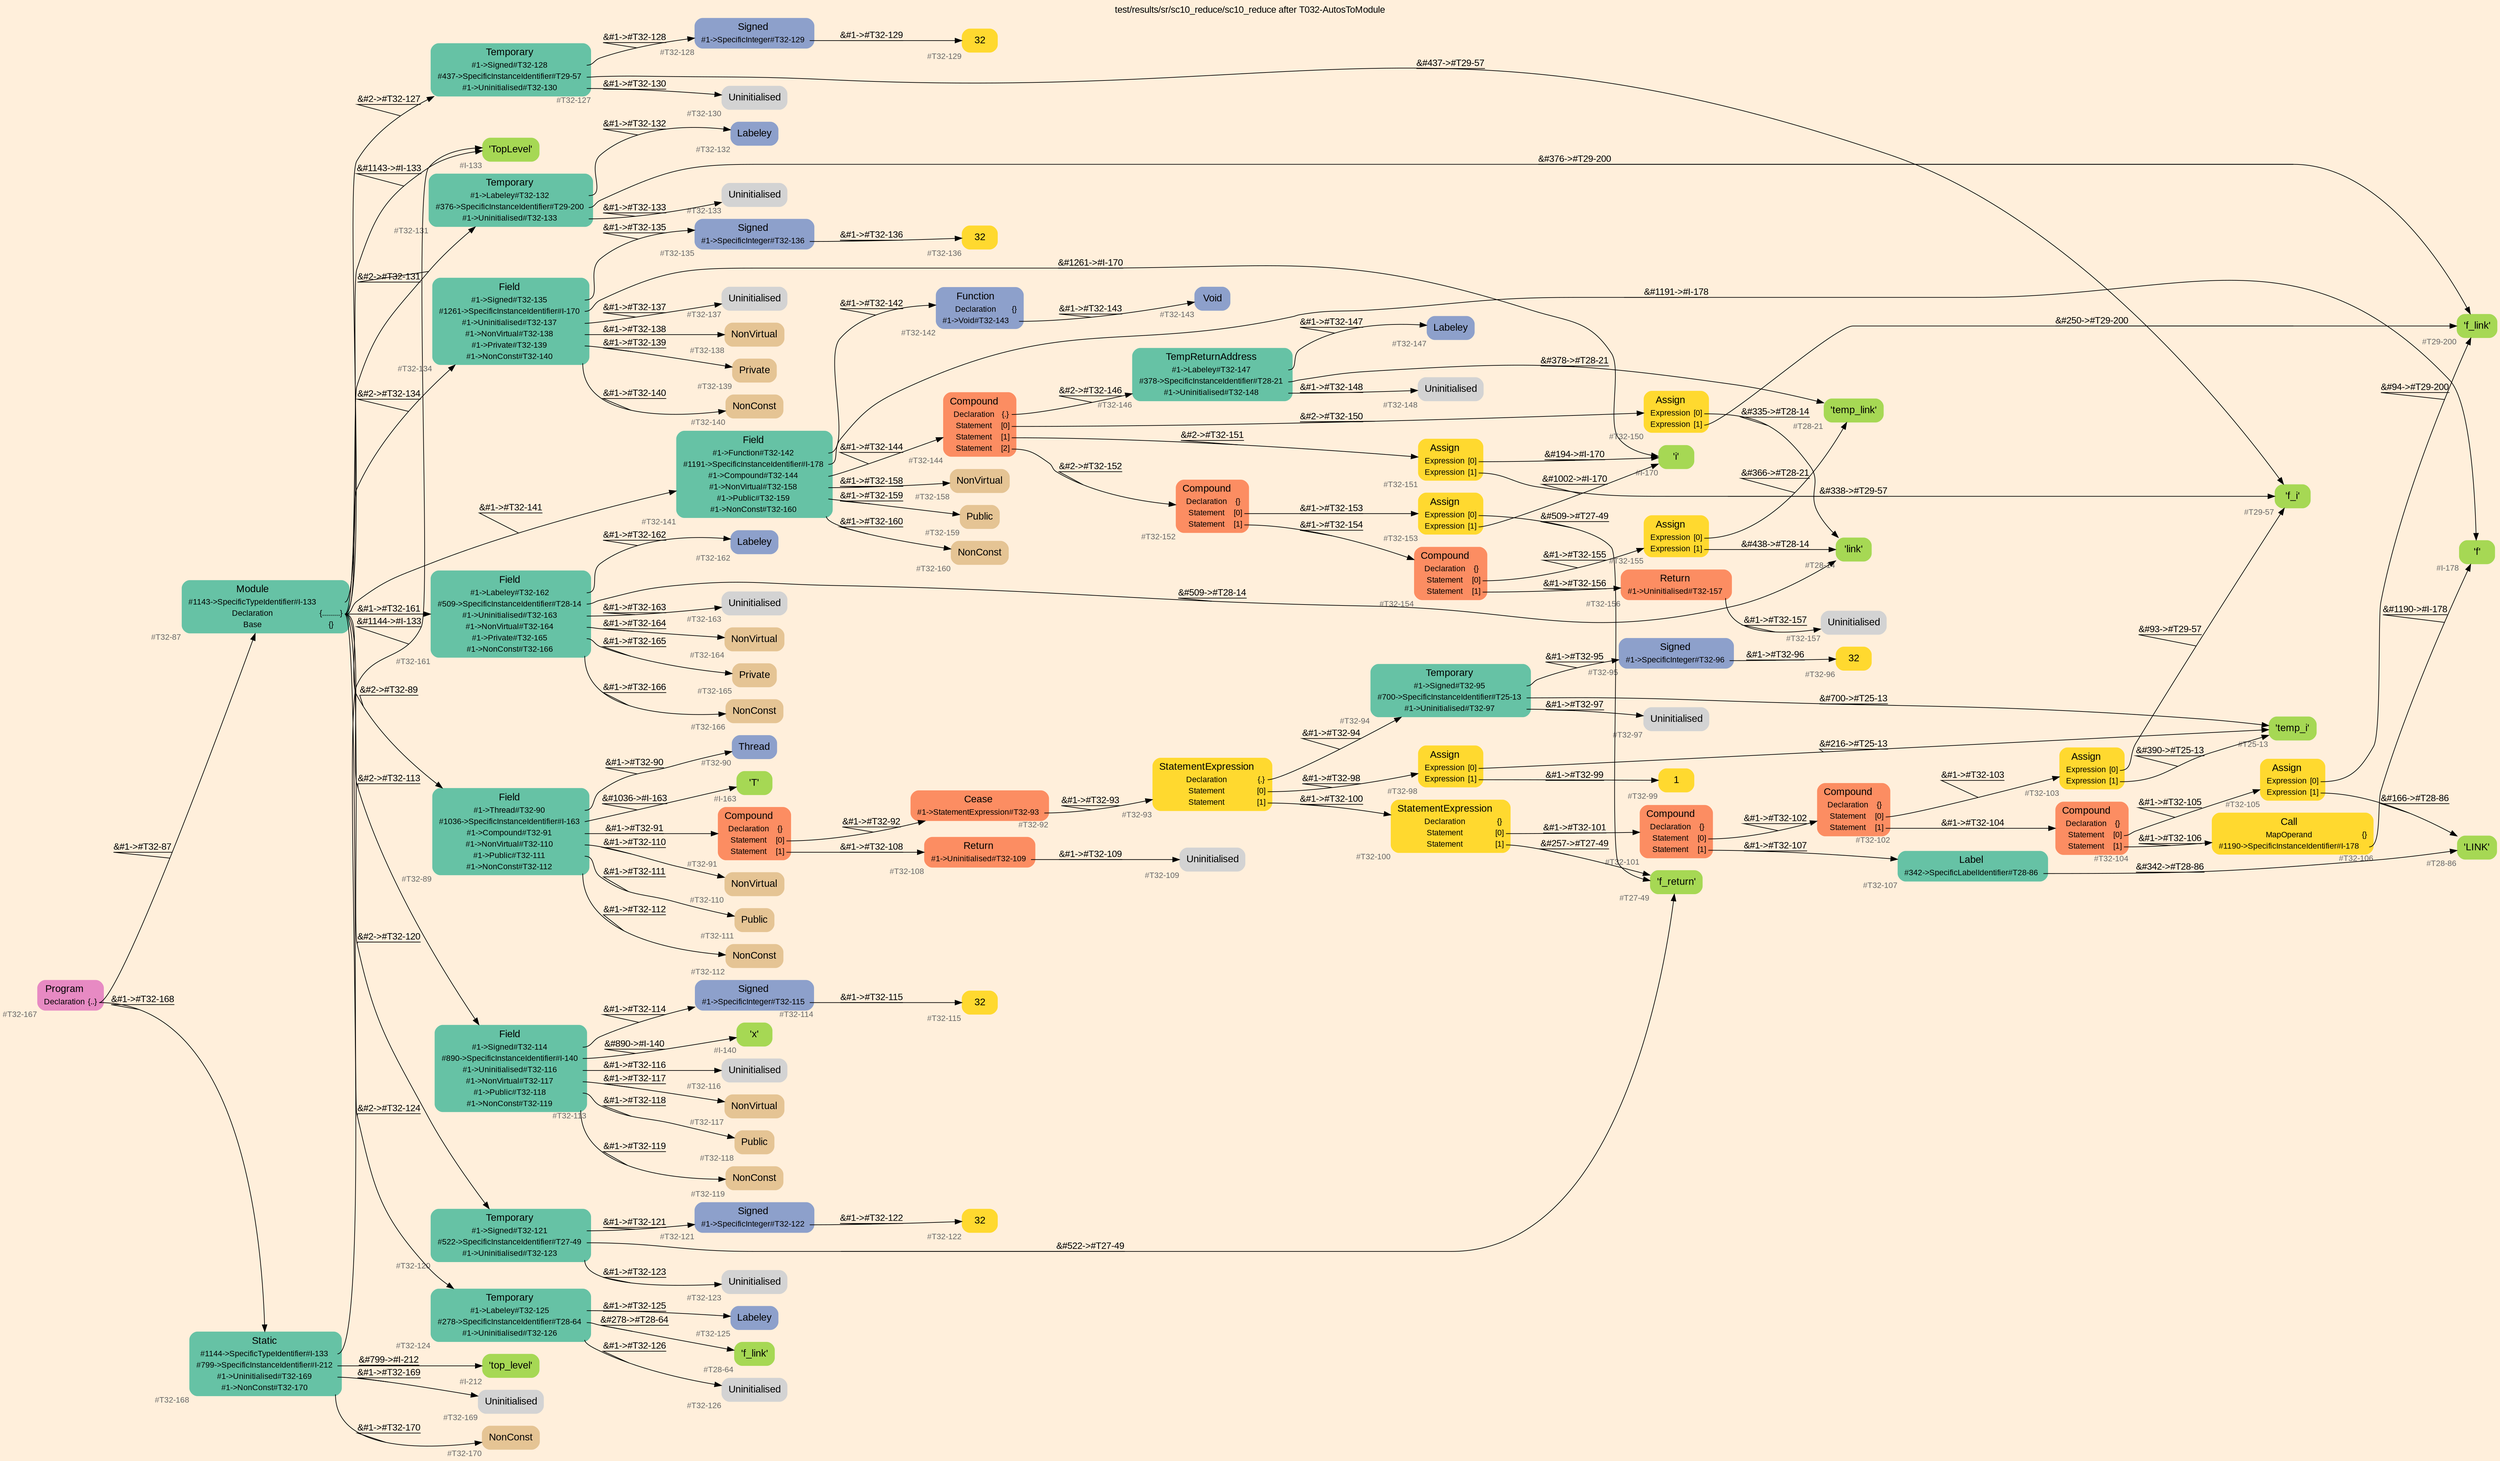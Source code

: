 digraph "test/results/sr/sc10_reduce/sc10_reduce after T032-AutosToModule" {
label = "test/results/sr/sc10_reduce/sc10_reduce after T032-AutosToModule"
labelloc = t
graph [
    rankdir = "LR"
    ranksep = 0.3
    bgcolor = antiquewhite1
    color = black
    fontcolor = black
    fontname = "Arial"
];
node [
    fontname = "Arial"
];
edge [
    fontname = "Arial"
];

// -------------------- node figure --------------------
// -------- block #T32-167 ----------
"#T32-167" [
    fillcolor = "/set28/4"
    xlabel = "#T32-167"
    fontsize = "12"
    fontcolor = grey40
    shape = "plaintext"
    label = <<TABLE BORDER="0" CELLBORDER="0" CELLSPACING="0">
     <TR><TD><FONT COLOR="black" POINT-SIZE="15">Program</FONT></TD></TR>
     <TR><TD><FONT COLOR="black" POINT-SIZE="12">Declaration</FONT></TD><TD PORT="port0"><FONT COLOR="black" POINT-SIZE="12">{..}</FONT></TD></TR>
    </TABLE>>
    style = "rounded,filled"
];

// -------- block #T32-87 ----------
"#T32-87" [
    fillcolor = "/set28/1"
    xlabel = "#T32-87"
    fontsize = "12"
    fontcolor = grey40
    shape = "plaintext"
    label = <<TABLE BORDER="0" CELLBORDER="0" CELLSPACING="0">
     <TR><TD><FONT COLOR="black" POINT-SIZE="15">Module</FONT></TD></TR>
     <TR><TD><FONT COLOR="black" POINT-SIZE="12">#1143-&gt;SpecificTypeIdentifier#I-133</FONT></TD><TD PORT="port0"></TD></TR>
     <TR><TD><FONT COLOR="black" POINT-SIZE="12">Declaration</FONT></TD><TD PORT="port1"><FONT COLOR="black" POINT-SIZE="12">{.........}</FONT></TD></TR>
     <TR><TD><FONT COLOR="black" POINT-SIZE="12">Base</FONT></TD><TD PORT="port2"><FONT COLOR="black" POINT-SIZE="12">{}</FONT></TD></TR>
    </TABLE>>
    style = "rounded,filled"
];

// -------- block #I-133 ----------
"#I-133" [
    fillcolor = "/set28/5"
    xlabel = "#I-133"
    fontsize = "12"
    fontcolor = grey40
    shape = "plaintext"
    label = <<TABLE BORDER="0" CELLBORDER="0" CELLSPACING="0">
     <TR><TD><FONT COLOR="black" POINT-SIZE="15">'TopLevel'</FONT></TD></TR>
    </TABLE>>
    style = "rounded,filled"
];

// -------- block #T32-89 ----------
"#T32-89" [
    fillcolor = "/set28/1"
    xlabel = "#T32-89"
    fontsize = "12"
    fontcolor = grey40
    shape = "plaintext"
    label = <<TABLE BORDER="0" CELLBORDER="0" CELLSPACING="0">
     <TR><TD><FONT COLOR="black" POINT-SIZE="15">Field</FONT></TD></TR>
     <TR><TD><FONT COLOR="black" POINT-SIZE="12">#1-&gt;Thread#T32-90</FONT></TD><TD PORT="port0"></TD></TR>
     <TR><TD><FONT COLOR="black" POINT-SIZE="12">#1036-&gt;SpecificInstanceIdentifier#I-163</FONT></TD><TD PORT="port1"></TD></TR>
     <TR><TD><FONT COLOR="black" POINT-SIZE="12">#1-&gt;Compound#T32-91</FONT></TD><TD PORT="port2"></TD></TR>
     <TR><TD><FONT COLOR="black" POINT-SIZE="12">#1-&gt;NonVirtual#T32-110</FONT></TD><TD PORT="port3"></TD></TR>
     <TR><TD><FONT COLOR="black" POINT-SIZE="12">#1-&gt;Public#T32-111</FONT></TD><TD PORT="port4"></TD></TR>
     <TR><TD><FONT COLOR="black" POINT-SIZE="12">#1-&gt;NonConst#T32-112</FONT></TD><TD PORT="port5"></TD></TR>
    </TABLE>>
    style = "rounded,filled"
];

// -------- block #T32-90 ----------
"#T32-90" [
    fillcolor = "/set28/3"
    xlabel = "#T32-90"
    fontsize = "12"
    fontcolor = grey40
    shape = "plaintext"
    label = <<TABLE BORDER="0" CELLBORDER="0" CELLSPACING="0">
     <TR><TD><FONT COLOR="black" POINT-SIZE="15">Thread</FONT></TD></TR>
    </TABLE>>
    style = "rounded,filled"
];

// -------- block #I-163 ----------
"#I-163" [
    fillcolor = "/set28/5"
    xlabel = "#I-163"
    fontsize = "12"
    fontcolor = grey40
    shape = "plaintext"
    label = <<TABLE BORDER="0" CELLBORDER="0" CELLSPACING="0">
     <TR><TD><FONT COLOR="black" POINT-SIZE="15">'T'</FONT></TD></TR>
    </TABLE>>
    style = "rounded,filled"
];

// -------- block #T32-91 ----------
"#T32-91" [
    fillcolor = "/set28/2"
    xlabel = "#T32-91"
    fontsize = "12"
    fontcolor = grey40
    shape = "plaintext"
    label = <<TABLE BORDER="0" CELLBORDER="0" CELLSPACING="0">
     <TR><TD><FONT COLOR="black" POINT-SIZE="15">Compound</FONT></TD></TR>
     <TR><TD><FONT COLOR="black" POINT-SIZE="12">Declaration</FONT></TD><TD PORT="port0"><FONT COLOR="black" POINT-SIZE="12">{}</FONT></TD></TR>
     <TR><TD><FONT COLOR="black" POINT-SIZE="12">Statement</FONT></TD><TD PORT="port1"><FONT COLOR="black" POINT-SIZE="12">[0]</FONT></TD></TR>
     <TR><TD><FONT COLOR="black" POINT-SIZE="12">Statement</FONT></TD><TD PORT="port2"><FONT COLOR="black" POINT-SIZE="12">[1]</FONT></TD></TR>
    </TABLE>>
    style = "rounded,filled"
];

// -------- block #T32-92 ----------
"#T32-92" [
    fillcolor = "/set28/2"
    xlabel = "#T32-92"
    fontsize = "12"
    fontcolor = grey40
    shape = "plaintext"
    label = <<TABLE BORDER="0" CELLBORDER="0" CELLSPACING="0">
     <TR><TD><FONT COLOR="black" POINT-SIZE="15">Cease</FONT></TD></TR>
     <TR><TD><FONT COLOR="black" POINT-SIZE="12">#1-&gt;StatementExpression#T32-93</FONT></TD><TD PORT="port0"></TD></TR>
    </TABLE>>
    style = "rounded,filled"
];

// -------- block #T32-93 ----------
"#T32-93" [
    fillcolor = "/set28/6"
    xlabel = "#T32-93"
    fontsize = "12"
    fontcolor = grey40
    shape = "plaintext"
    label = <<TABLE BORDER="0" CELLBORDER="0" CELLSPACING="0">
     <TR><TD><FONT COLOR="black" POINT-SIZE="15">StatementExpression</FONT></TD></TR>
     <TR><TD><FONT COLOR="black" POINT-SIZE="12">Declaration</FONT></TD><TD PORT="port0"><FONT COLOR="black" POINT-SIZE="12">{.}</FONT></TD></TR>
     <TR><TD><FONT COLOR="black" POINT-SIZE="12">Statement</FONT></TD><TD PORT="port1"><FONT COLOR="black" POINT-SIZE="12">[0]</FONT></TD></TR>
     <TR><TD><FONT COLOR="black" POINT-SIZE="12">Statement</FONT></TD><TD PORT="port2"><FONT COLOR="black" POINT-SIZE="12">[1]</FONT></TD></TR>
    </TABLE>>
    style = "rounded,filled"
];

// -------- block #T32-94 ----------
"#T32-94" [
    fillcolor = "/set28/1"
    xlabel = "#T32-94"
    fontsize = "12"
    fontcolor = grey40
    shape = "plaintext"
    label = <<TABLE BORDER="0" CELLBORDER="0" CELLSPACING="0">
     <TR><TD><FONT COLOR="black" POINT-SIZE="15">Temporary</FONT></TD></TR>
     <TR><TD><FONT COLOR="black" POINT-SIZE="12">#1-&gt;Signed#T32-95</FONT></TD><TD PORT="port0"></TD></TR>
     <TR><TD><FONT COLOR="black" POINT-SIZE="12">#700-&gt;SpecificInstanceIdentifier#T25-13</FONT></TD><TD PORT="port1"></TD></TR>
     <TR><TD><FONT COLOR="black" POINT-SIZE="12">#1-&gt;Uninitialised#T32-97</FONT></TD><TD PORT="port2"></TD></TR>
    </TABLE>>
    style = "rounded,filled"
];

// -------- block #T32-95 ----------
"#T32-95" [
    fillcolor = "/set28/3"
    xlabel = "#T32-95"
    fontsize = "12"
    fontcolor = grey40
    shape = "plaintext"
    label = <<TABLE BORDER="0" CELLBORDER="0" CELLSPACING="0">
     <TR><TD><FONT COLOR="black" POINT-SIZE="15">Signed</FONT></TD></TR>
     <TR><TD><FONT COLOR="black" POINT-SIZE="12">#1-&gt;SpecificInteger#T32-96</FONT></TD><TD PORT="port0"></TD></TR>
    </TABLE>>
    style = "rounded,filled"
];

// -------- block #T32-96 ----------
"#T32-96" [
    fillcolor = "/set28/6"
    xlabel = "#T32-96"
    fontsize = "12"
    fontcolor = grey40
    shape = "plaintext"
    label = <<TABLE BORDER="0" CELLBORDER="0" CELLSPACING="0">
     <TR><TD><FONT COLOR="black" POINT-SIZE="15">32</FONT></TD></TR>
    </TABLE>>
    style = "rounded,filled"
];

// -------- block #T25-13 ----------
"#T25-13" [
    fillcolor = "/set28/5"
    xlabel = "#T25-13"
    fontsize = "12"
    fontcolor = grey40
    shape = "plaintext"
    label = <<TABLE BORDER="0" CELLBORDER="0" CELLSPACING="0">
     <TR><TD><FONT COLOR="black" POINT-SIZE="15">'temp_i'</FONT></TD></TR>
    </TABLE>>
    style = "rounded,filled"
];

// -------- block #T32-97 ----------
"#T32-97" [
    xlabel = "#T32-97"
    fontsize = "12"
    fontcolor = grey40
    shape = "plaintext"
    label = <<TABLE BORDER="0" CELLBORDER="0" CELLSPACING="0">
     <TR><TD><FONT COLOR="black" POINT-SIZE="15">Uninitialised</FONT></TD></TR>
    </TABLE>>
    style = "rounded,filled"
];

// -------- block #T32-98 ----------
"#T32-98" [
    fillcolor = "/set28/6"
    xlabel = "#T32-98"
    fontsize = "12"
    fontcolor = grey40
    shape = "plaintext"
    label = <<TABLE BORDER="0" CELLBORDER="0" CELLSPACING="0">
     <TR><TD><FONT COLOR="black" POINT-SIZE="15">Assign</FONT></TD></TR>
     <TR><TD><FONT COLOR="black" POINT-SIZE="12">Expression</FONT></TD><TD PORT="port0"><FONT COLOR="black" POINT-SIZE="12">[0]</FONT></TD></TR>
     <TR><TD><FONT COLOR="black" POINT-SIZE="12">Expression</FONT></TD><TD PORT="port1"><FONT COLOR="black" POINT-SIZE="12">[1]</FONT></TD></TR>
    </TABLE>>
    style = "rounded,filled"
];

// -------- block #T32-99 ----------
"#T32-99" [
    fillcolor = "/set28/6"
    xlabel = "#T32-99"
    fontsize = "12"
    fontcolor = grey40
    shape = "plaintext"
    label = <<TABLE BORDER="0" CELLBORDER="0" CELLSPACING="0">
     <TR><TD><FONT COLOR="black" POINT-SIZE="15">1</FONT></TD></TR>
    </TABLE>>
    style = "rounded,filled"
];

// -------- block #T32-100 ----------
"#T32-100" [
    fillcolor = "/set28/6"
    xlabel = "#T32-100"
    fontsize = "12"
    fontcolor = grey40
    shape = "plaintext"
    label = <<TABLE BORDER="0" CELLBORDER="0" CELLSPACING="0">
     <TR><TD><FONT COLOR="black" POINT-SIZE="15">StatementExpression</FONT></TD></TR>
     <TR><TD><FONT COLOR="black" POINT-SIZE="12">Declaration</FONT></TD><TD PORT="port0"><FONT COLOR="black" POINT-SIZE="12">{}</FONT></TD></TR>
     <TR><TD><FONT COLOR="black" POINT-SIZE="12">Statement</FONT></TD><TD PORT="port1"><FONT COLOR="black" POINT-SIZE="12">[0]</FONT></TD></TR>
     <TR><TD><FONT COLOR="black" POINT-SIZE="12">Statement</FONT></TD><TD PORT="port2"><FONT COLOR="black" POINT-SIZE="12">[1]</FONT></TD></TR>
    </TABLE>>
    style = "rounded,filled"
];

// -------- block #T32-101 ----------
"#T32-101" [
    fillcolor = "/set28/2"
    xlabel = "#T32-101"
    fontsize = "12"
    fontcolor = grey40
    shape = "plaintext"
    label = <<TABLE BORDER="0" CELLBORDER="0" CELLSPACING="0">
     <TR><TD><FONT COLOR="black" POINT-SIZE="15">Compound</FONT></TD></TR>
     <TR><TD><FONT COLOR="black" POINT-SIZE="12">Declaration</FONT></TD><TD PORT="port0"><FONT COLOR="black" POINT-SIZE="12">{}</FONT></TD></TR>
     <TR><TD><FONT COLOR="black" POINT-SIZE="12">Statement</FONT></TD><TD PORT="port1"><FONT COLOR="black" POINT-SIZE="12">[0]</FONT></TD></TR>
     <TR><TD><FONT COLOR="black" POINT-SIZE="12">Statement</FONT></TD><TD PORT="port2"><FONT COLOR="black" POINT-SIZE="12">[1]</FONT></TD></TR>
    </TABLE>>
    style = "rounded,filled"
];

// -------- block #T32-102 ----------
"#T32-102" [
    fillcolor = "/set28/2"
    xlabel = "#T32-102"
    fontsize = "12"
    fontcolor = grey40
    shape = "plaintext"
    label = <<TABLE BORDER="0" CELLBORDER="0" CELLSPACING="0">
     <TR><TD><FONT COLOR="black" POINT-SIZE="15">Compound</FONT></TD></TR>
     <TR><TD><FONT COLOR="black" POINT-SIZE="12">Declaration</FONT></TD><TD PORT="port0"><FONT COLOR="black" POINT-SIZE="12">{}</FONT></TD></TR>
     <TR><TD><FONT COLOR="black" POINT-SIZE="12">Statement</FONT></TD><TD PORT="port1"><FONT COLOR="black" POINT-SIZE="12">[0]</FONT></TD></TR>
     <TR><TD><FONT COLOR="black" POINT-SIZE="12">Statement</FONT></TD><TD PORT="port2"><FONT COLOR="black" POINT-SIZE="12">[1]</FONT></TD></TR>
    </TABLE>>
    style = "rounded,filled"
];

// -------- block #T32-103 ----------
"#T32-103" [
    fillcolor = "/set28/6"
    xlabel = "#T32-103"
    fontsize = "12"
    fontcolor = grey40
    shape = "plaintext"
    label = <<TABLE BORDER="0" CELLBORDER="0" CELLSPACING="0">
     <TR><TD><FONT COLOR="black" POINT-SIZE="15">Assign</FONT></TD></TR>
     <TR><TD><FONT COLOR="black" POINT-SIZE="12">Expression</FONT></TD><TD PORT="port0"><FONT COLOR="black" POINT-SIZE="12">[0]</FONT></TD></TR>
     <TR><TD><FONT COLOR="black" POINT-SIZE="12">Expression</FONT></TD><TD PORT="port1"><FONT COLOR="black" POINT-SIZE="12">[1]</FONT></TD></TR>
    </TABLE>>
    style = "rounded,filled"
];

// -------- block #T29-57 ----------
"#T29-57" [
    fillcolor = "/set28/5"
    xlabel = "#T29-57"
    fontsize = "12"
    fontcolor = grey40
    shape = "plaintext"
    label = <<TABLE BORDER="0" CELLBORDER="0" CELLSPACING="0">
     <TR><TD><FONT COLOR="black" POINT-SIZE="15">'f_i'</FONT></TD></TR>
    </TABLE>>
    style = "rounded,filled"
];

// -------- block #T32-104 ----------
"#T32-104" [
    fillcolor = "/set28/2"
    xlabel = "#T32-104"
    fontsize = "12"
    fontcolor = grey40
    shape = "plaintext"
    label = <<TABLE BORDER="0" CELLBORDER="0" CELLSPACING="0">
     <TR><TD><FONT COLOR="black" POINT-SIZE="15">Compound</FONT></TD></TR>
     <TR><TD><FONT COLOR="black" POINT-SIZE="12">Declaration</FONT></TD><TD PORT="port0"><FONT COLOR="black" POINT-SIZE="12">{}</FONT></TD></TR>
     <TR><TD><FONT COLOR="black" POINT-SIZE="12">Statement</FONT></TD><TD PORT="port1"><FONT COLOR="black" POINT-SIZE="12">[0]</FONT></TD></TR>
     <TR><TD><FONT COLOR="black" POINT-SIZE="12">Statement</FONT></TD><TD PORT="port2"><FONT COLOR="black" POINT-SIZE="12">[1]</FONT></TD></TR>
    </TABLE>>
    style = "rounded,filled"
];

// -------- block #T32-105 ----------
"#T32-105" [
    fillcolor = "/set28/6"
    xlabel = "#T32-105"
    fontsize = "12"
    fontcolor = grey40
    shape = "plaintext"
    label = <<TABLE BORDER="0" CELLBORDER="0" CELLSPACING="0">
     <TR><TD><FONT COLOR="black" POINT-SIZE="15">Assign</FONT></TD></TR>
     <TR><TD><FONT COLOR="black" POINT-SIZE="12">Expression</FONT></TD><TD PORT="port0"><FONT COLOR="black" POINT-SIZE="12">[0]</FONT></TD></TR>
     <TR><TD><FONT COLOR="black" POINT-SIZE="12">Expression</FONT></TD><TD PORT="port1"><FONT COLOR="black" POINT-SIZE="12">[1]</FONT></TD></TR>
    </TABLE>>
    style = "rounded,filled"
];

// -------- block #T29-200 ----------
"#T29-200" [
    fillcolor = "/set28/5"
    xlabel = "#T29-200"
    fontsize = "12"
    fontcolor = grey40
    shape = "plaintext"
    label = <<TABLE BORDER="0" CELLBORDER="0" CELLSPACING="0">
     <TR><TD><FONT COLOR="black" POINT-SIZE="15">'f_link'</FONT></TD></TR>
    </TABLE>>
    style = "rounded,filled"
];

// -------- block #T28-86 ----------
"#T28-86" [
    fillcolor = "/set28/5"
    xlabel = "#T28-86"
    fontsize = "12"
    fontcolor = grey40
    shape = "plaintext"
    label = <<TABLE BORDER="0" CELLBORDER="0" CELLSPACING="0">
     <TR><TD><FONT COLOR="black" POINT-SIZE="15">'LINK'</FONT></TD></TR>
    </TABLE>>
    style = "rounded,filled"
];

// -------- block #T32-106 ----------
"#T32-106" [
    fillcolor = "/set28/6"
    xlabel = "#T32-106"
    fontsize = "12"
    fontcolor = grey40
    shape = "plaintext"
    label = <<TABLE BORDER="0" CELLBORDER="0" CELLSPACING="0">
     <TR><TD><FONT COLOR="black" POINT-SIZE="15">Call</FONT></TD></TR>
     <TR><TD><FONT COLOR="black" POINT-SIZE="12">MapOperand</FONT></TD><TD PORT="port0"><FONT COLOR="black" POINT-SIZE="12">{}</FONT></TD></TR>
     <TR><TD><FONT COLOR="black" POINT-SIZE="12">#1190-&gt;SpecificInstanceIdentifier#I-178</FONT></TD><TD PORT="port1"></TD></TR>
    </TABLE>>
    style = "rounded,filled"
];

// -------- block #I-178 ----------
"#I-178" [
    fillcolor = "/set28/5"
    xlabel = "#I-178"
    fontsize = "12"
    fontcolor = grey40
    shape = "plaintext"
    label = <<TABLE BORDER="0" CELLBORDER="0" CELLSPACING="0">
     <TR><TD><FONT COLOR="black" POINT-SIZE="15">'f'</FONT></TD></TR>
    </TABLE>>
    style = "rounded,filled"
];

// -------- block #T32-107 ----------
"#T32-107" [
    fillcolor = "/set28/1"
    xlabel = "#T32-107"
    fontsize = "12"
    fontcolor = grey40
    shape = "plaintext"
    label = <<TABLE BORDER="0" CELLBORDER="0" CELLSPACING="0">
     <TR><TD><FONT COLOR="black" POINT-SIZE="15">Label</FONT></TD></TR>
     <TR><TD><FONT COLOR="black" POINT-SIZE="12">#342-&gt;SpecificLabelIdentifier#T28-86</FONT></TD><TD PORT="port0"></TD></TR>
    </TABLE>>
    style = "rounded,filled"
];

// -------- block #T27-49 ----------
"#T27-49" [
    fillcolor = "/set28/5"
    xlabel = "#T27-49"
    fontsize = "12"
    fontcolor = grey40
    shape = "plaintext"
    label = <<TABLE BORDER="0" CELLBORDER="0" CELLSPACING="0">
     <TR><TD><FONT COLOR="black" POINT-SIZE="15">'f_return'</FONT></TD></TR>
    </TABLE>>
    style = "rounded,filled"
];

// -------- block #T32-108 ----------
"#T32-108" [
    fillcolor = "/set28/2"
    xlabel = "#T32-108"
    fontsize = "12"
    fontcolor = grey40
    shape = "plaintext"
    label = <<TABLE BORDER="0" CELLBORDER="0" CELLSPACING="0">
     <TR><TD><FONT COLOR="black" POINT-SIZE="15">Return</FONT></TD></TR>
     <TR><TD><FONT COLOR="black" POINT-SIZE="12">#1-&gt;Uninitialised#T32-109</FONT></TD><TD PORT="port0"></TD></TR>
    </TABLE>>
    style = "rounded,filled"
];

// -------- block #T32-109 ----------
"#T32-109" [
    xlabel = "#T32-109"
    fontsize = "12"
    fontcolor = grey40
    shape = "plaintext"
    label = <<TABLE BORDER="0" CELLBORDER="0" CELLSPACING="0">
     <TR><TD><FONT COLOR="black" POINT-SIZE="15">Uninitialised</FONT></TD></TR>
    </TABLE>>
    style = "rounded,filled"
];

// -------- block #T32-110 ----------
"#T32-110" [
    fillcolor = "/set28/7"
    xlabel = "#T32-110"
    fontsize = "12"
    fontcolor = grey40
    shape = "plaintext"
    label = <<TABLE BORDER="0" CELLBORDER="0" CELLSPACING="0">
     <TR><TD><FONT COLOR="black" POINT-SIZE="15">NonVirtual</FONT></TD></TR>
    </TABLE>>
    style = "rounded,filled"
];

// -------- block #T32-111 ----------
"#T32-111" [
    fillcolor = "/set28/7"
    xlabel = "#T32-111"
    fontsize = "12"
    fontcolor = grey40
    shape = "plaintext"
    label = <<TABLE BORDER="0" CELLBORDER="0" CELLSPACING="0">
     <TR><TD><FONT COLOR="black" POINT-SIZE="15">Public</FONT></TD></TR>
    </TABLE>>
    style = "rounded,filled"
];

// -------- block #T32-112 ----------
"#T32-112" [
    fillcolor = "/set28/7"
    xlabel = "#T32-112"
    fontsize = "12"
    fontcolor = grey40
    shape = "plaintext"
    label = <<TABLE BORDER="0" CELLBORDER="0" CELLSPACING="0">
     <TR><TD><FONT COLOR="black" POINT-SIZE="15">NonConst</FONT></TD></TR>
    </TABLE>>
    style = "rounded,filled"
];

// -------- block #T32-113 ----------
"#T32-113" [
    fillcolor = "/set28/1"
    xlabel = "#T32-113"
    fontsize = "12"
    fontcolor = grey40
    shape = "plaintext"
    label = <<TABLE BORDER="0" CELLBORDER="0" CELLSPACING="0">
     <TR><TD><FONT COLOR="black" POINT-SIZE="15">Field</FONT></TD></TR>
     <TR><TD><FONT COLOR="black" POINT-SIZE="12">#1-&gt;Signed#T32-114</FONT></TD><TD PORT="port0"></TD></TR>
     <TR><TD><FONT COLOR="black" POINT-SIZE="12">#890-&gt;SpecificInstanceIdentifier#I-140</FONT></TD><TD PORT="port1"></TD></TR>
     <TR><TD><FONT COLOR="black" POINT-SIZE="12">#1-&gt;Uninitialised#T32-116</FONT></TD><TD PORT="port2"></TD></TR>
     <TR><TD><FONT COLOR="black" POINT-SIZE="12">#1-&gt;NonVirtual#T32-117</FONT></TD><TD PORT="port3"></TD></TR>
     <TR><TD><FONT COLOR="black" POINT-SIZE="12">#1-&gt;Public#T32-118</FONT></TD><TD PORT="port4"></TD></TR>
     <TR><TD><FONT COLOR="black" POINT-SIZE="12">#1-&gt;NonConst#T32-119</FONT></TD><TD PORT="port5"></TD></TR>
    </TABLE>>
    style = "rounded,filled"
];

// -------- block #T32-114 ----------
"#T32-114" [
    fillcolor = "/set28/3"
    xlabel = "#T32-114"
    fontsize = "12"
    fontcolor = grey40
    shape = "plaintext"
    label = <<TABLE BORDER="0" CELLBORDER="0" CELLSPACING="0">
     <TR><TD><FONT COLOR="black" POINT-SIZE="15">Signed</FONT></TD></TR>
     <TR><TD><FONT COLOR="black" POINT-SIZE="12">#1-&gt;SpecificInteger#T32-115</FONT></TD><TD PORT="port0"></TD></TR>
    </TABLE>>
    style = "rounded,filled"
];

// -------- block #T32-115 ----------
"#T32-115" [
    fillcolor = "/set28/6"
    xlabel = "#T32-115"
    fontsize = "12"
    fontcolor = grey40
    shape = "plaintext"
    label = <<TABLE BORDER="0" CELLBORDER="0" CELLSPACING="0">
     <TR><TD><FONT COLOR="black" POINT-SIZE="15">32</FONT></TD></TR>
    </TABLE>>
    style = "rounded,filled"
];

// -------- block #I-140 ----------
"#I-140" [
    fillcolor = "/set28/5"
    xlabel = "#I-140"
    fontsize = "12"
    fontcolor = grey40
    shape = "plaintext"
    label = <<TABLE BORDER="0" CELLBORDER="0" CELLSPACING="0">
     <TR><TD><FONT COLOR="black" POINT-SIZE="15">'x'</FONT></TD></TR>
    </TABLE>>
    style = "rounded,filled"
];

// -------- block #T32-116 ----------
"#T32-116" [
    xlabel = "#T32-116"
    fontsize = "12"
    fontcolor = grey40
    shape = "plaintext"
    label = <<TABLE BORDER="0" CELLBORDER="0" CELLSPACING="0">
     <TR><TD><FONT COLOR="black" POINT-SIZE="15">Uninitialised</FONT></TD></TR>
    </TABLE>>
    style = "rounded,filled"
];

// -------- block #T32-117 ----------
"#T32-117" [
    fillcolor = "/set28/7"
    xlabel = "#T32-117"
    fontsize = "12"
    fontcolor = grey40
    shape = "plaintext"
    label = <<TABLE BORDER="0" CELLBORDER="0" CELLSPACING="0">
     <TR><TD><FONT COLOR="black" POINT-SIZE="15">NonVirtual</FONT></TD></TR>
    </TABLE>>
    style = "rounded,filled"
];

// -------- block #T32-118 ----------
"#T32-118" [
    fillcolor = "/set28/7"
    xlabel = "#T32-118"
    fontsize = "12"
    fontcolor = grey40
    shape = "plaintext"
    label = <<TABLE BORDER="0" CELLBORDER="0" CELLSPACING="0">
     <TR><TD><FONT COLOR="black" POINT-SIZE="15">Public</FONT></TD></TR>
    </TABLE>>
    style = "rounded,filled"
];

// -------- block #T32-119 ----------
"#T32-119" [
    fillcolor = "/set28/7"
    xlabel = "#T32-119"
    fontsize = "12"
    fontcolor = grey40
    shape = "plaintext"
    label = <<TABLE BORDER="0" CELLBORDER="0" CELLSPACING="0">
     <TR><TD><FONT COLOR="black" POINT-SIZE="15">NonConst</FONT></TD></TR>
    </TABLE>>
    style = "rounded,filled"
];

// -------- block #T32-120 ----------
"#T32-120" [
    fillcolor = "/set28/1"
    xlabel = "#T32-120"
    fontsize = "12"
    fontcolor = grey40
    shape = "plaintext"
    label = <<TABLE BORDER="0" CELLBORDER="0" CELLSPACING="0">
     <TR><TD><FONT COLOR="black" POINT-SIZE="15">Temporary</FONT></TD></TR>
     <TR><TD><FONT COLOR="black" POINT-SIZE="12">#1-&gt;Signed#T32-121</FONT></TD><TD PORT="port0"></TD></TR>
     <TR><TD><FONT COLOR="black" POINT-SIZE="12">#522-&gt;SpecificInstanceIdentifier#T27-49</FONT></TD><TD PORT="port1"></TD></TR>
     <TR><TD><FONT COLOR="black" POINT-SIZE="12">#1-&gt;Uninitialised#T32-123</FONT></TD><TD PORT="port2"></TD></TR>
    </TABLE>>
    style = "rounded,filled"
];

// -------- block #T32-121 ----------
"#T32-121" [
    fillcolor = "/set28/3"
    xlabel = "#T32-121"
    fontsize = "12"
    fontcolor = grey40
    shape = "plaintext"
    label = <<TABLE BORDER="0" CELLBORDER="0" CELLSPACING="0">
     <TR><TD><FONT COLOR="black" POINT-SIZE="15">Signed</FONT></TD></TR>
     <TR><TD><FONT COLOR="black" POINT-SIZE="12">#1-&gt;SpecificInteger#T32-122</FONT></TD><TD PORT="port0"></TD></TR>
    </TABLE>>
    style = "rounded,filled"
];

// -------- block #T32-122 ----------
"#T32-122" [
    fillcolor = "/set28/6"
    xlabel = "#T32-122"
    fontsize = "12"
    fontcolor = grey40
    shape = "plaintext"
    label = <<TABLE BORDER="0" CELLBORDER="0" CELLSPACING="0">
     <TR><TD><FONT COLOR="black" POINT-SIZE="15">32</FONT></TD></TR>
    </TABLE>>
    style = "rounded,filled"
];

// -------- block #T32-123 ----------
"#T32-123" [
    xlabel = "#T32-123"
    fontsize = "12"
    fontcolor = grey40
    shape = "plaintext"
    label = <<TABLE BORDER="0" CELLBORDER="0" CELLSPACING="0">
     <TR><TD><FONT COLOR="black" POINT-SIZE="15">Uninitialised</FONT></TD></TR>
    </TABLE>>
    style = "rounded,filled"
];

// -------- block #T32-124 ----------
"#T32-124" [
    fillcolor = "/set28/1"
    xlabel = "#T32-124"
    fontsize = "12"
    fontcolor = grey40
    shape = "plaintext"
    label = <<TABLE BORDER="0" CELLBORDER="0" CELLSPACING="0">
     <TR><TD><FONT COLOR="black" POINT-SIZE="15">Temporary</FONT></TD></TR>
     <TR><TD><FONT COLOR="black" POINT-SIZE="12">#1-&gt;Labeley#T32-125</FONT></TD><TD PORT="port0"></TD></TR>
     <TR><TD><FONT COLOR="black" POINT-SIZE="12">#278-&gt;SpecificInstanceIdentifier#T28-64</FONT></TD><TD PORT="port1"></TD></TR>
     <TR><TD><FONT COLOR="black" POINT-SIZE="12">#1-&gt;Uninitialised#T32-126</FONT></TD><TD PORT="port2"></TD></TR>
    </TABLE>>
    style = "rounded,filled"
];

// -------- block #T32-125 ----------
"#T32-125" [
    fillcolor = "/set28/3"
    xlabel = "#T32-125"
    fontsize = "12"
    fontcolor = grey40
    shape = "plaintext"
    label = <<TABLE BORDER="0" CELLBORDER="0" CELLSPACING="0">
     <TR><TD><FONT COLOR="black" POINT-SIZE="15">Labeley</FONT></TD></TR>
    </TABLE>>
    style = "rounded,filled"
];

// -------- block #T28-64 ----------
"#T28-64" [
    fillcolor = "/set28/5"
    xlabel = "#T28-64"
    fontsize = "12"
    fontcolor = grey40
    shape = "plaintext"
    label = <<TABLE BORDER="0" CELLBORDER="0" CELLSPACING="0">
     <TR><TD><FONT COLOR="black" POINT-SIZE="15">'f_link'</FONT></TD></TR>
    </TABLE>>
    style = "rounded,filled"
];

// -------- block #T32-126 ----------
"#T32-126" [
    xlabel = "#T32-126"
    fontsize = "12"
    fontcolor = grey40
    shape = "plaintext"
    label = <<TABLE BORDER="0" CELLBORDER="0" CELLSPACING="0">
     <TR><TD><FONT COLOR="black" POINT-SIZE="15">Uninitialised</FONT></TD></TR>
    </TABLE>>
    style = "rounded,filled"
];

// -------- block #T32-127 ----------
"#T32-127" [
    fillcolor = "/set28/1"
    xlabel = "#T32-127"
    fontsize = "12"
    fontcolor = grey40
    shape = "plaintext"
    label = <<TABLE BORDER="0" CELLBORDER="0" CELLSPACING="0">
     <TR><TD><FONT COLOR="black" POINT-SIZE="15">Temporary</FONT></TD></TR>
     <TR><TD><FONT COLOR="black" POINT-SIZE="12">#1-&gt;Signed#T32-128</FONT></TD><TD PORT="port0"></TD></TR>
     <TR><TD><FONT COLOR="black" POINT-SIZE="12">#437-&gt;SpecificInstanceIdentifier#T29-57</FONT></TD><TD PORT="port1"></TD></TR>
     <TR><TD><FONT COLOR="black" POINT-SIZE="12">#1-&gt;Uninitialised#T32-130</FONT></TD><TD PORT="port2"></TD></TR>
    </TABLE>>
    style = "rounded,filled"
];

// -------- block #T32-128 ----------
"#T32-128" [
    fillcolor = "/set28/3"
    xlabel = "#T32-128"
    fontsize = "12"
    fontcolor = grey40
    shape = "plaintext"
    label = <<TABLE BORDER="0" CELLBORDER="0" CELLSPACING="0">
     <TR><TD><FONT COLOR="black" POINT-SIZE="15">Signed</FONT></TD></TR>
     <TR><TD><FONT COLOR="black" POINT-SIZE="12">#1-&gt;SpecificInteger#T32-129</FONT></TD><TD PORT="port0"></TD></TR>
    </TABLE>>
    style = "rounded,filled"
];

// -------- block #T32-129 ----------
"#T32-129" [
    fillcolor = "/set28/6"
    xlabel = "#T32-129"
    fontsize = "12"
    fontcolor = grey40
    shape = "plaintext"
    label = <<TABLE BORDER="0" CELLBORDER="0" CELLSPACING="0">
     <TR><TD><FONT COLOR="black" POINT-SIZE="15">32</FONT></TD></TR>
    </TABLE>>
    style = "rounded,filled"
];

// -------- block #T32-130 ----------
"#T32-130" [
    xlabel = "#T32-130"
    fontsize = "12"
    fontcolor = grey40
    shape = "plaintext"
    label = <<TABLE BORDER="0" CELLBORDER="0" CELLSPACING="0">
     <TR><TD><FONT COLOR="black" POINT-SIZE="15">Uninitialised</FONT></TD></TR>
    </TABLE>>
    style = "rounded,filled"
];

// -------- block #T32-131 ----------
"#T32-131" [
    fillcolor = "/set28/1"
    xlabel = "#T32-131"
    fontsize = "12"
    fontcolor = grey40
    shape = "plaintext"
    label = <<TABLE BORDER="0" CELLBORDER="0" CELLSPACING="0">
     <TR><TD><FONT COLOR="black" POINT-SIZE="15">Temporary</FONT></TD></TR>
     <TR><TD><FONT COLOR="black" POINT-SIZE="12">#1-&gt;Labeley#T32-132</FONT></TD><TD PORT="port0"></TD></TR>
     <TR><TD><FONT COLOR="black" POINT-SIZE="12">#376-&gt;SpecificInstanceIdentifier#T29-200</FONT></TD><TD PORT="port1"></TD></TR>
     <TR><TD><FONT COLOR="black" POINT-SIZE="12">#1-&gt;Uninitialised#T32-133</FONT></TD><TD PORT="port2"></TD></TR>
    </TABLE>>
    style = "rounded,filled"
];

// -------- block #T32-132 ----------
"#T32-132" [
    fillcolor = "/set28/3"
    xlabel = "#T32-132"
    fontsize = "12"
    fontcolor = grey40
    shape = "plaintext"
    label = <<TABLE BORDER="0" CELLBORDER="0" CELLSPACING="0">
     <TR><TD><FONT COLOR="black" POINT-SIZE="15">Labeley</FONT></TD></TR>
    </TABLE>>
    style = "rounded,filled"
];

// -------- block #T32-133 ----------
"#T32-133" [
    xlabel = "#T32-133"
    fontsize = "12"
    fontcolor = grey40
    shape = "plaintext"
    label = <<TABLE BORDER="0" CELLBORDER="0" CELLSPACING="0">
     <TR><TD><FONT COLOR="black" POINT-SIZE="15">Uninitialised</FONT></TD></TR>
    </TABLE>>
    style = "rounded,filled"
];

// -------- block #T32-134 ----------
"#T32-134" [
    fillcolor = "/set28/1"
    xlabel = "#T32-134"
    fontsize = "12"
    fontcolor = grey40
    shape = "plaintext"
    label = <<TABLE BORDER="0" CELLBORDER="0" CELLSPACING="0">
     <TR><TD><FONT COLOR="black" POINT-SIZE="15">Field</FONT></TD></TR>
     <TR><TD><FONT COLOR="black" POINT-SIZE="12">#1-&gt;Signed#T32-135</FONT></TD><TD PORT="port0"></TD></TR>
     <TR><TD><FONT COLOR="black" POINT-SIZE="12">#1261-&gt;SpecificInstanceIdentifier#I-170</FONT></TD><TD PORT="port1"></TD></TR>
     <TR><TD><FONT COLOR="black" POINT-SIZE="12">#1-&gt;Uninitialised#T32-137</FONT></TD><TD PORT="port2"></TD></TR>
     <TR><TD><FONT COLOR="black" POINT-SIZE="12">#1-&gt;NonVirtual#T32-138</FONT></TD><TD PORT="port3"></TD></TR>
     <TR><TD><FONT COLOR="black" POINT-SIZE="12">#1-&gt;Private#T32-139</FONT></TD><TD PORT="port4"></TD></TR>
     <TR><TD><FONT COLOR="black" POINT-SIZE="12">#1-&gt;NonConst#T32-140</FONT></TD><TD PORT="port5"></TD></TR>
    </TABLE>>
    style = "rounded,filled"
];

// -------- block #T32-135 ----------
"#T32-135" [
    fillcolor = "/set28/3"
    xlabel = "#T32-135"
    fontsize = "12"
    fontcolor = grey40
    shape = "plaintext"
    label = <<TABLE BORDER="0" CELLBORDER="0" CELLSPACING="0">
     <TR><TD><FONT COLOR="black" POINT-SIZE="15">Signed</FONT></TD></TR>
     <TR><TD><FONT COLOR="black" POINT-SIZE="12">#1-&gt;SpecificInteger#T32-136</FONT></TD><TD PORT="port0"></TD></TR>
    </TABLE>>
    style = "rounded,filled"
];

// -------- block #T32-136 ----------
"#T32-136" [
    fillcolor = "/set28/6"
    xlabel = "#T32-136"
    fontsize = "12"
    fontcolor = grey40
    shape = "plaintext"
    label = <<TABLE BORDER="0" CELLBORDER="0" CELLSPACING="0">
     <TR><TD><FONT COLOR="black" POINT-SIZE="15">32</FONT></TD></TR>
    </TABLE>>
    style = "rounded,filled"
];

// -------- block #I-170 ----------
"#I-170" [
    fillcolor = "/set28/5"
    xlabel = "#I-170"
    fontsize = "12"
    fontcolor = grey40
    shape = "plaintext"
    label = <<TABLE BORDER="0" CELLBORDER="0" CELLSPACING="0">
     <TR><TD><FONT COLOR="black" POINT-SIZE="15">'i'</FONT></TD></TR>
    </TABLE>>
    style = "rounded,filled"
];

// -------- block #T32-137 ----------
"#T32-137" [
    xlabel = "#T32-137"
    fontsize = "12"
    fontcolor = grey40
    shape = "plaintext"
    label = <<TABLE BORDER="0" CELLBORDER="0" CELLSPACING="0">
     <TR><TD><FONT COLOR="black" POINT-SIZE="15">Uninitialised</FONT></TD></TR>
    </TABLE>>
    style = "rounded,filled"
];

// -------- block #T32-138 ----------
"#T32-138" [
    fillcolor = "/set28/7"
    xlabel = "#T32-138"
    fontsize = "12"
    fontcolor = grey40
    shape = "plaintext"
    label = <<TABLE BORDER="0" CELLBORDER="0" CELLSPACING="0">
     <TR><TD><FONT COLOR="black" POINT-SIZE="15">NonVirtual</FONT></TD></TR>
    </TABLE>>
    style = "rounded,filled"
];

// -------- block #T32-139 ----------
"#T32-139" [
    fillcolor = "/set28/7"
    xlabel = "#T32-139"
    fontsize = "12"
    fontcolor = grey40
    shape = "plaintext"
    label = <<TABLE BORDER="0" CELLBORDER="0" CELLSPACING="0">
     <TR><TD><FONT COLOR="black" POINT-SIZE="15">Private</FONT></TD></TR>
    </TABLE>>
    style = "rounded,filled"
];

// -------- block #T32-140 ----------
"#T32-140" [
    fillcolor = "/set28/7"
    xlabel = "#T32-140"
    fontsize = "12"
    fontcolor = grey40
    shape = "plaintext"
    label = <<TABLE BORDER="0" CELLBORDER="0" CELLSPACING="0">
     <TR><TD><FONT COLOR="black" POINT-SIZE="15">NonConst</FONT></TD></TR>
    </TABLE>>
    style = "rounded,filled"
];

// -------- block #T32-141 ----------
"#T32-141" [
    fillcolor = "/set28/1"
    xlabel = "#T32-141"
    fontsize = "12"
    fontcolor = grey40
    shape = "plaintext"
    label = <<TABLE BORDER="0" CELLBORDER="0" CELLSPACING="0">
     <TR><TD><FONT COLOR="black" POINT-SIZE="15">Field</FONT></TD></TR>
     <TR><TD><FONT COLOR="black" POINT-SIZE="12">#1-&gt;Function#T32-142</FONT></TD><TD PORT="port0"></TD></TR>
     <TR><TD><FONT COLOR="black" POINT-SIZE="12">#1191-&gt;SpecificInstanceIdentifier#I-178</FONT></TD><TD PORT="port1"></TD></TR>
     <TR><TD><FONT COLOR="black" POINT-SIZE="12">#1-&gt;Compound#T32-144</FONT></TD><TD PORT="port2"></TD></TR>
     <TR><TD><FONT COLOR="black" POINT-SIZE="12">#1-&gt;NonVirtual#T32-158</FONT></TD><TD PORT="port3"></TD></TR>
     <TR><TD><FONT COLOR="black" POINT-SIZE="12">#1-&gt;Public#T32-159</FONT></TD><TD PORT="port4"></TD></TR>
     <TR><TD><FONT COLOR="black" POINT-SIZE="12">#1-&gt;NonConst#T32-160</FONT></TD><TD PORT="port5"></TD></TR>
    </TABLE>>
    style = "rounded,filled"
];

// -------- block #T32-142 ----------
"#T32-142" [
    fillcolor = "/set28/3"
    xlabel = "#T32-142"
    fontsize = "12"
    fontcolor = grey40
    shape = "plaintext"
    label = <<TABLE BORDER="0" CELLBORDER="0" CELLSPACING="0">
     <TR><TD><FONT COLOR="black" POINT-SIZE="15">Function</FONT></TD></TR>
     <TR><TD><FONT COLOR="black" POINT-SIZE="12">Declaration</FONT></TD><TD PORT="port0"><FONT COLOR="black" POINT-SIZE="12">{}</FONT></TD></TR>
     <TR><TD><FONT COLOR="black" POINT-SIZE="12">#1-&gt;Void#T32-143</FONT></TD><TD PORT="port1"></TD></TR>
    </TABLE>>
    style = "rounded,filled"
];

// -------- block #T32-143 ----------
"#T32-143" [
    fillcolor = "/set28/3"
    xlabel = "#T32-143"
    fontsize = "12"
    fontcolor = grey40
    shape = "plaintext"
    label = <<TABLE BORDER="0" CELLBORDER="0" CELLSPACING="0">
     <TR><TD><FONT COLOR="black" POINT-SIZE="15">Void</FONT></TD></TR>
    </TABLE>>
    style = "rounded,filled"
];

// -------- block #T32-144 ----------
"#T32-144" [
    fillcolor = "/set28/2"
    xlabel = "#T32-144"
    fontsize = "12"
    fontcolor = grey40
    shape = "plaintext"
    label = <<TABLE BORDER="0" CELLBORDER="0" CELLSPACING="0">
     <TR><TD><FONT COLOR="black" POINT-SIZE="15">Compound</FONT></TD></TR>
     <TR><TD><FONT COLOR="black" POINT-SIZE="12">Declaration</FONT></TD><TD PORT="port0"><FONT COLOR="black" POINT-SIZE="12">{.}</FONT></TD></TR>
     <TR><TD><FONT COLOR="black" POINT-SIZE="12">Statement</FONT></TD><TD PORT="port1"><FONT COLOR="black" POINT-SIZE="12">[0]</FONT></TD></TR>
     <TR><TD><FONT COLOR="black" POINT-SIZE="12">Statement</FONT></TD><TD PORT="port2"><FONT COLOR="black" POINT-SIZE="12">[1]</FONT></TD></TR>
     <TR><TD><FONT COLOR="black" POINT-SIZE="12">Statement</FONT></TD><TD PORT="port3"><FONT COLOR="black" POINT-SIZE="12">[2]</FONT></TD></TR>
    </TABLE>>
    style = "rounded,filled"
];

// -------- block #T32-146 ----------
"#T32-146" [
    fillcolor = "/set28/1"
    xlabel = "#T32-146"
    fontsize = "12"
    fontcolor = grey40
    shape = "plaintext"
    label = <<TABLE BORDER="0" CELLBORDER="0" CELLSPACING="0">
     <TR><TD><FONT COLOR="black" POINT-SIZE="15">TempReturnAddress</FONT></TD></TR>
     <TR><TD><FONT COLOR="black" POINT-SIZE="12">#1-&gt;Labeley#T32-147</FONT></TD><TD PORT="port0"></TD></TR>
     <TR><TD><FONT COLOR="black" POINT-SIZE="12">#378-&gt;SpecificInstanceIdentifier#T28-21</FONT></TD><TD PORT="port1"></TD></TR>
     <TR><TD><FONT COLOR="black" POINT-SIZE="12">#1-&gt;Uninitialised#T32-148</FONT></TD><TD PORT="port2"></TD></TR>
    </TABLE>>
    style = "rounded,filled"
];

// -------- block #T32-147 ----------
"#T32-147" [
    fillcolor = "/set28/3"
    xlabel = "#T32-147"
    fontsize = "12"
    fontcolor = grey40
    shape = "plaintext"
    label = <<TABLE BORDER="0" CELLBORDER="0" CELLSPACING="0">
     <TR><TD><FONT COLOR="black" POINT-SIZE="15">Labeley</FONT></TD></TR>
    </TABLE>>
    style = "rounded,filled"
];

// -------- block #T28-21 ----------
"#T28-21" [
    fillcolor = "/set28/5"
    xlabel = "#T28-21"
    fontsize = "12"
    fontcolor = grey40
    shape = "plaintext"
    label = <<TABLE BORDER="0" CELLBORDER="0" CELLSPACING="0">
     <TR><TD><FONT COLOR="black" POINT-SIZE="15">'temp_link'</FONT></TD></TR>
    </TABLE>>
    style = "rounded,filled"
];

// -------- block #T32-148 ----------
"#T32-148" [
    xlabel = "#T32-148"
    fontsize = "12"
    fontcolor = grey40
    shape = "plaintext"
    label = <<TABLE BORDER="0" CELLBORDER="0" CELLSPACING="0">
     <TR><TD><FONT COLOR="black" POINT-SIZE="15">Uninitialised</FONT></TD></TR>
    </TABLE>>
    style = "rounded,filled"
];

// -------- block #T32-150 ----------
"#T32-150" [
    fillcolor = "/set28/6"
    xlabel = "#T32-150"
    fontsize = "12"
    fontcolor = grey40
    shape = "plaintext"
    label = <<TABLE BORDER="0" CELLBORDER="0" CELLSPACING="0">
     <TR><TD><FONT COLOR="black" POINT-SIZE="15">Assign</FONT></TD></TR>
     <TR><TD><FONT COLOR="black" POINT-SIZE="12">Expression</FONT></TD><TD PORT="port0"><FONT COLOR="black" POINT-SIZE="12">[0]</FONT></TD></TR>
     <TR><TD><FONT COLOR="black" POINT-SIZE="12">Expression</FONT></TD><TD PORT="port1"><FONT COLOR="black" POINT-SIZE="12">[1]</FONT></TD></TR>
    </TABLE>>
    style = "rounded,filled"
];

// -------- block #T28-14 ----------
"#T28-14" [
    fillcolor = "/set28/5"
    xlabel = "#T28-14"
    fontsize = "12"
    fontcolor = grey40
    shape = "plaintext"
    label = <<TABLE BORDER="0" CELLBORDER="0" CELLSPACING="0">
     <TR><TD><FONT COLOR="black" POINT-SIZE="15">'link'</FONT></TD></TR>
    </TABLE>>
    style = "rounded,filled"
];

// -------- block #T32-151 ----------
"#T32-151" [
    fillcolor = "/set28/6"
    xlabel = "#T32-151"
    fontsize = "12"
    fontcolor = grey40
    shape = "plaintext"
    label = <<TABLE BORDER="0" CELLBORDER="0" CELLSPACING="0">
     <TR><TD><FONT COLOR="black" POINT-SIZE="15">Assign</FONT></TD></TR>
     <TR><TD><FONT COLOR="black" POINT-SIZE="12">Expression</FONT></TD><TD PORT="port0"><FONT COLOR="black" POINT-SIZE="12">[0]</FONT></TD></TR>
     <TR><TD><FONT COLOR="black" POINT-SIZE="12">Expression</FONT></TD><TD PORT="port1"><FONT COLOR="black" POINT-SIZE="12">[1]</FONT></TD></TR>
    </TABLE>>
    style = "rounded,filled"
];

// -------- block #T32-152 ----------
"#T32-152" [
    fillcolor = "/set28/2"
    xlabel = "#T32-152"
    fontsize = "12"
    fontcolor = grey40
    shape = "plaintext"
    label = <<TABLE BORDER="0" CELLBORDER="0" CELLSPACING="0">
     <TR><TD><FONT COLOR="black" POINT-SIZE="15">Compound</FONT></TD></TR>
     <TR><TD><FONT COLOR="black" POINT-SIZE="12">Declaration</FONT></TD><TD PORT="port0"><FONT COLOR="black" POINT-SIZE="12">{}</FONT></TD></TR>
     <TR><TD><FONT COLOR="black" POINT-SIZE="12">Statement</FONT></TD><TD PORT="port1"><FONT COLOR="black" POINT-SIZE="12">[0]</FONT></TD></TR>
     <TR><TD><FONT COLOR="black" POINT-SIZE="12">Statement</FONT></TD><TD PORT="port2"><FONT COLOR="black" POINT-SIZE="12">[1]</FONT></TD></TR>
    </TABLE>>
    style = "rounded,filled"
];

// -------- block #T32-153 ----------
"#T32-153" [
    fillcolor = "/set28/6"
    xlabel = "#T32-153"
    fontsize = "12"
    fontcolor = grey40
    shape = "plaintext"
    label = <<TABLE BORDER="0" CELLBORDER="0" CELLSPACING="0">
     <TR><TD><FONT COLOR="black" POINT-SIZE="15">Assign</FONT></TD></TR>
     <TR><TD><FONT COLOR="black" POINT-SIZE="12">Expression</FONT></TD><TD PORT="port0"><FONT COLOR="black" POINT-SIZE="12">[0]</FONT></TD></TR>
     <TR><TD><FONT COLOR="black" POINT-SIZE="12">Expression</FONT></TD><TD PORT="port1"><FONT COLOR="black" POINT-SIZE="12">[1]</FONT></TD></TR>
    </TABLE>>
    style = "rounded,filled"
];

// -------- block #T32-154 ----------
"#T32-154" [
    fillcolor = "/set28/2"
    xlabel = "#T32-154"
    fontsize = "12"
    fontcolor = grey40
    shape = "plaintext"
    label = <<TABLE BORDER="0" CELLBORDER="0" CELLSPACING="0">
     <TR><TD><FONT COLOR="black" POINT-SIZE="15">Compound</FONT></TD></TR>
     <TR><TD><FONT COLOR="black" POINT-SIZE="12">Declaration</FONT></TD><TD PORT="port0"><FONT COLOR="black" POINT-SIZE="12">{}</FONT></TD></TR>
     <TR><TD><FONT COLOR="black" POINT-SIZE="12">Statement</FONT></TD><TD PORT="port1"><FONT COLOR="black" POINT-SIZE="12">[0]</FONT></TD></TR>
     <TR><TD><FONT COLOR="black" POINT-SIZE="12">Statement</FONT></TD><TD PORT="port2"><FONT COLOR="black" POINT-SIZE="12">[1]</FONT></TD></TR>
    </TABLE>>
    style = "rounded,filled"
];

// -------- block #T32-155 ----------
"#T32-155" [
    fillcolor = "/set28/6"
    xlabel = "#T32-155"
    fontsize = "12"
    fontcolor = grey40
    shape = "plaintext"
    label = <<TABLE BORDER="0" CELLBORDER="0" CELLSPACING="0">
     <TR><TD><FONT COLOR="black" POINT-SIZE="15">Assign</FONT></TD></TR>
     <TR><TD><FONT COLOR="black" POINT-SIZE="12">Expression</FONT></TD><TD PORT="port0"><FONT COLOR="black" POINT-SIZE="12">[0]</FONT></TD></TR>
     <TR><TD><FONT COLOR="black" POINT-SIZE="12">Expression</FONT></TD><TD PORT="port1"><FONT COLOR="black" POINT-SIZE="12">[1]</FONT></TD></TR>
    </TABLE>>
    style = "rounded,filled"
];

// -------- block #T32-156 ----------
"#T32-156" [
    fillcolor = "/set28/2"
    xlabel = "#T32-156"
    fontsize = "12"
    fontcolor = grey40
    shape = "plaintext"
    label = <<TABLE BORDER="0" CELLBORDER="0" CELLSPACING="0">
     <TR><TD><FONT COLOR="black" POINT-SIZE="15">Return</FONT></TD></TR>
     <TR><TD><FONT COLOR="black" POINT-SIZE="12">#1-&gt;Uninitialised#T32-157</FONT></TD><TD PORT="port0"></TD></TR>
    </TABLE>>
    style = "rounded,filled"
];

// -------- block #T32-157 ----------
"#T32-157" [
    xlabel = "#T32-157"
    fontsize = "12"
    fontcolor = grey40
    shape = "plaintext"
    label = <<TABLE BORDER="0" CELLBORDER="0" CELLSPACING="0">
     <TR><TD><FONT COLOR="black" POINT-SIZE="15">Uninitialised</FONT></TD></TR>
    </TABLE>>
    style = "rounded,filled"
];

// -------- block #T32-158 ----------
"#T32-158" [
    fillcolor = "/set28/7"
    xlabel = "#T32-158"
    fontsize = "12"
    fontcolor = grey40
    shape = "plaintext"
    label = <<TABLE BORDER="0" CELLBORDER="0" CELLSPACING="0">
     <TR><TD><FONT COLOR="black" POINT-SIZE="15">NonVirtual</FONT></TD></TR>
    </TABLE>>
    style = "rounded,filled"
];

// -------- block #T32-159 ----------
"#T32-159" [
    fillcolor = "/set28/7"
    xlabel = "#T32-159"
    fontsize = "12"
    fontcolor = grey40
    shape = "plaintext"
    label = <<TABLE BORDER="0" CELLBORDER="0" CELLSPACING="0">
     <TR><TD><FONT COLOR="black" POINT-SIZE="15">Public</FONT></TD></TR>
    </TABLE>>
    style = "rounded,filled"
];

// -------- block #T32-160 ----------
"#T32-160" [
    fillcolor = "/set28/7"
    xlabel = "#T32-160"
    fontsize = "12"
    fontcolor = grey40
    shape = "plaintext"
    label = <<TABLE BORDER="0" CELLBORDER="0" CELLSPACING="0">
     <TR><TD><FONT COLOR="black" POINT-SIZE="15">NonConst</FONT></TD></TR>
    </TABLE>>
    style = "rounded,filled"
];

// -------- block #T32-161 ----------
"#T32-161" [
    fillcolor = "/set28/1"
    xlabel = "#T32-161"
    fontsize = "12"
    fontcolor = grey40
    shape = "plaintext"
    label = <<TABLE BORDER="0" CELLBORDER="0" CELLSPACING="0">
     <TR><TD><FONT COLOR="black" POINT-SIZE="15">Field</FONT></TD></TR>
     <TR><TD><FONT COLOR="black" POINT-SIZE="12">#1-&gt;Labeley#T32-162</FONT></TD><TD PORT="port0"></TD></TR>
     <TR><TD><FONT COLOR="black" POINT-SIZE="12">#509-&gt;SpecificInstanceIdentifier#T28-14</FONT></TD><TD PORT="port1"></TD></TR>
     <TR><TD><FONT COLOR="black" POINT-SIZE="12">#1-&gt;Uninitialised#T32-163</FONT></TD><TD PORT="port2"></TD></TR>
     <TR><TD><FONT COLOR="black" POINT-SIZE="12">#1-&gt;NonVirtual#T32-164</FONT></TD><TD PORT="port3"></TD></TR>
     <TR><TD><FONT COLOR="black" POINT-SIZE="12">#1-&gt;Private#T32-165</FONT></TD><TD PORT="port4"></TD></TR>
     <TR><TD><FONT COLOR="black" POINT-SIZE="12">#1-&gt;NonConst#T32-166</FONT></TD><TD PORT="port5"></TD></TR>
    </TABLE>>
    style = "rounded,filled"
];

// -------- block #T32-162 ----------
"#T32-162" [
    fillcolor = "/set28/3"
    xlabel = "#T32-162"
    fontsize = "12"
    fontcolor = grey40
    shape = "plaintext"
    label = <<TABLE BORDER="0" CELLBORDER="0" CELLSPACING="0">
     <TR><TD><FONT COLOR="black" POINT-SIZE="15">Labeley</FONT></TD></TR>
    </TABLE>>
    style = "rounded,filled"
];

// -------- block #T32-163 ----------
"#T32-163" [
    xlabel = "#T32-163"
    fontsize = "12"
    fontcolor = grey40
    shape = "plaintext"
    label = <<TABLE BORDER="0" CELLBORDER="0" CELLSPACING="0">
     <TR><TD><FONT COLOR="black" POINT-SIZE="15">Uninitialised</FONT></TD></TR>
    </TABLE>>
    style = "rounded,filled"
];

// -------- block #T32-164 ----------
"#T32-164" [
    fillcolor = "/set28/7"
    xlabel = "#T32-164"
    fontsize = "12"
    fontcolor = grey40
    shape = "plaintext"
    label = <<TABLE BORDER="0" CELLBORDER="0" CELLSPACING="0">
     <TR><TD><FONT COLOR="black" POINT-SIZE="15">NonVirtual</FONT></TD></TR>
    </TABLE>>
    style = "rounded,filled"
];

// -------- block #T32-165 ----------
"#T32-165" [
    fillcolor = "/set28/7"
    xlabel = "#T32-165"
    fontsize = "12"
    fontcolor = grey40
    shape = "plaintext"
    label = <<TABLE BORDER="0" CELLBORDER="0" CELLSPACING="0">
     <TR><TD><FONT COLOR="black" POINT-SIZE="15">Private</FONT></TD></TR>
    </TABLE>>
    style = "rounded,filled"
];

// -------- block #T32-166 ----------
"#T32-166" [
    fillcolor = "/set28/7"
    xlabel = "#T32-166"
    fontsize = "12"
    fontcolor = grey40
    shape = "plaintext"
    label = <<TABLE BORDER="0" CELLBORDER="0" CELLSPACING="0">
     <TR><TD><FONT COLOR="black" POINT-SIZE="15">NonConst</FONT></TD></TR>
    </TABLE>>
    style = "rounded,filled"
];

// -------- block #T32-168 ----------
"#T32-168" [
    fillcolor = "/set28/1"
    xlabel = "#T32-168"
    fontsize = "12"
    fontcolor = grey40
    shape = "plaintext"
    label = <<TABLE BORDER="0" CELLBORDER="0" CELLSPACING="0">
     <TR><TD><FONT COLOR="black" POINT-SIZE="15">Static</FONT></TD></TR>
     <TR><TD><FONT COLOR="black" POINT-SIZE="12">#1144-&gt;SpecificTypeIdentifier#I-133</FONT></TD><TD PORT="port0"></TD></TR>
     <TR><TD><FONT COLOR="black" POINT-SIZE="12">#799-&gt;SpecificInstanceIdentifier#I-212</FONT></TD><TD PORT="port1"></TD></TR>
     <TR><TD><FONT COLOR="black" POINT-SIZE="12">#1-&gt;Uninitialised#T32-169</FONT></TD><TD PORT="port2"></TD></TR>
     <TR><TD><FONT COLOR="black" POINT-SIZE="12">#1-&gt;NonConst#T32-170</FONT></TD><TD PORT="port3"></TD></TR>
    </TABLE>>
    style = "rounded,filled"
];

// -------- block #I-212 ----------
"#I-212" [
    fillcolor = "/set28/5"
    xlabel = "#I-212"
    fontsize = "12"
    fontcolor = grey40
    shape = "plaintext"
    label = <<TABLE BORDER="0" CELLBORDER="0" CELLSPACING="0">
     <TR><TD><FONT COLOR="black" POINT-SIZE="15">'top_level'</FONT></TD></TR>
    </TABLE>>
    style = "rounded,filled"
];

// -------- block #T32-169 ----------
"#T32-169" [
    xlabel = "#T32-169"
    fontsize = "12"
    fontcolor = grey40
    shape = "plaintext"
    label = <<TABLE BORDER="0" CELLBORDER="0" CELLSPACING="0">
     <TR><TD><FONT COLOR="black" POINT-SIZE="15">Uninitialised</FONT></TD></TR>
    </TABLE>>
    style = "rounded,filled"
];

// -------- block #T32-170 ----------
"#T32-170" [
    fillcolor = "/set28/7"
    xlabel = "#T32-170"
    fontsize = "12"
    fontcolor = grey40
    shape = "plaintext"
    label = <<TABLE BORDER="0" CELLBORDER="0" CELLSPACING="0">
     <TR><TD><FONT COLOR="black" POINT-SIZE="15">NonConst</FONT></TD></TR>
    </TABLE>>
    style = "rounded,filled"
];

"#T32-167":port0 -> "#T32-87" [
    label = "&amp;#1-&gt;#T32-87"
    decorate = true
    color = black
    fontcolor = black
];

"#T32-167":port0 -> "#T32-168" [
    label = "&amp;#1-&gt;#T32-168"
    decorate = true
    color = black
    fontcolor = black
];

"#T32-87":port0 -> "#I-133" [
    label = "&amp;#1143-&gt;#I-133"
    decorate = true
    color = black
    fontcolor = black
];

"#T32-87":port1 -> "#T32-89" [
    label = "&amp;#2-&gt;#T32-89"
    decorate = true
    color = black
    fontcolor = black
];

"#T32-87":port1 -> "#T32-113" [
    label = "&amp;#2-&gt;#T32-113"
    decorate = true
    color = black
    fontcolor = black
];

"#T32-87":port1 -> "#T32-120" [
    label = "&amp;#2-&gt;#T32-120"
    decorate = true
    color = black
    fontcolor = black
];

"#T32-87":port1 -> "#T32-124" [
    label = "&amp;#2-&gt;#T32-124"
    decorate = true
    color = black
    fontcolor = black
];

"#T32-87":port1 -> "#T32-127" [
    label = "&amp;#2-&gt;#T32-127"
    decorate = true
    color = black
    fontcolor = black
];

"#T32-87":port1 -> "#T32-131" [
    label = "&amp;#2-&gt;#T32-131"
    decorate = true
    color = black
    fontcolor = black
];

"#T32-87":port1 -> "#T32-134" [
    label = "&amp;#2-&gt;#T32-134"
    decorate = true
    color = black
    fontcolor = black
];

"#T32-87":port1 -> "#T32-141" [
    label = "&amp;#1-&gt;#T32-141"
    decorate = true
    color = black
    fontcolor = black
];

"#T32-87":port1 -> "#T32-161" [
    label = "&amp;#1-&gt;#T32-161"
    decorate = true
    color = black
    fontcolor = black
];

"#T32-89":port0 -> "#T32-90" [
    label = "&amp;#1-&gt;#T32-90"
    decorate = true
    color = black
    fontcolor = black
];

"#T32-89":port1 -> "#I-163" [
    label = "&amp;#1036-&gt;#I-163"
    decorate = true
    color = black
    fontcolor = black
];

"#T32-89":port2 -> "#T32-91" [
    label = "&amp;#1-&gt;#T32-91"
    decorate = true
    color = black
    fontcolor = black
];

"#T32-89":port3 -> "#T32-110" [
    label = "&amp;#1-&gt;#T32-110"
    decorate = true
    color = black
    fontcolor = black
];

"#T32-89":port4 -> "#T32-111" [
    label = "&amp;#1-&gt;#T32-111"
    decorate = true
    color = black
    fontcolor = black
];

"#T32-89":port5 -> "#T32-112" [
    label = "&amp;#1-&gt;#T32-112"
    decorate = true
    color = black
    fontcolor = black
];

"#T32-91":port1 -> "#T32-92" [
    label = "&amp;#1-&gt;#T32-92"
    decorate = true
    color = black
    fontcolor = black
];

"#T32-91":port2 -> "#T32-108" [
    label = "&amp;#1-&gt;#T32-108"
    decorate = true
    color = black
    fontcolor = black
];

"#T32-92":port0 -> "#T32-93" [
    label = "&amp;#1-&gt;#T32-93"
    decorate = true
    color = black
    fontcolor = black
];

"#T32-93":port0 -> "#T32-94" [
    label = "&amp;#1-&gt;#T32-94"
    decorate = true
    color = black
    fontcolor = black
];

"#T32-93":port1 -> "#T32-98" [
    label = "&amp;#1-&gt;#T32-98"
    decorate = true
    color = black
    fontcolor = black
];

"#T32-93":port2 -> "#T32-100" [
    label = "&amp;#1-&gt;#T32-100"
    decorate = true
    color = black
    fontcolor = black
];

"#T32-94":port0 -> "#T32-95" [
    label = "&amp;#1-&gt;#T32-95"
    decorate = true
    color = black
    fontcolor = black
];

"#T32-94":port1 -> "#T25-13" [
    label = "&amp;#700-&gt;#T25-13"
    decorate = true
    color = black
    fontcolor = black
];

"#T32-94":port2 -> "#T32-97" [
    label = "&amp;#1-&gt;#T32-97"
    decorate = true
    color = black
    fontcolor = black
];

"#T32-95":port0 -> "#T32-96" [
    label = "&amp;#1-&gt;#T32-96"
    decorate = true
    color = black
    fontcolor = black
];

"#T32-98":port0 -> "#T25-13" [
    label = "&amp;#216-&gt;#T25-13"
    decorate = true
    color = black
    fontcolor = black
];

"#T32-98":port1 -> "#T32-99" [
    label = "&amp;#1-&gt;#T32-99"
    decorate = true
    color = black
    fontcolor = black
];

"#T32-100":port1 -> "#T32-101" [
    label = "&amp;#1-&gt;#T32-101"
    decorate = true
    color = black
    fontcolor = black
];

"#T32-100":port2 -> "#T27-49" [
    label = "&amp;#257-&gt;#T27-49"
    decorate = true
    color = black
    fontcolor = black
];

"#T32-101":port1 -> "#T32-102" [
    label = "&amp;#1-&gt;#T32-102"
    decorate = true
    color = black
    fontcolor = black
];

"#T32-101":port2 -> "#T32-107" [
    label = "&amp;#1-&gt;#T32-107"
    decorate = true
    color = black
    fontcolor = black
];

"#T32-102":port1 -> "#T32-103" [
    label = "&amp;#1-&gt;#T32-103"
    decorate = true
    color = black
    fontcolor = black
];

"#T32-102":port2 -> "#T32-104" [
    label = "&amp;#1-&gt;#T32-104"
    decorate = true
    color = black
    fontcolor = black
];

"#T32-103":port0 -> "#T29-57" [
    label = "&amp;#93-&gt;#T29-57"
    decorate = true
    color = black
    fontcolor = black
];

"#T32-103":port1 -> "#T25-13" [
    label = "&amp;#390-&gt;#T25-13"
    decorate = true
    color = black
    fontcolor = black
];

"#T32-104":port1 -> "#T32-105" [
    label = "&amp;#1-&gt;#T32-105"
    decorate = true
    color = black
    fontcolor = black
];

"#T32-104":port2 -> "#T32-106" [
    label = "&amp;#1-&gt;#T32-106"
    decorate = true
    color = black
    fontcolor = black
];

"#T32-105":port0 -> "#T29-200" [
    label = "&amp;#94-&gt;#T29-200"
    decorate = true
    color = black
    fontcolor = black
];

"#T32-105":port1 -> "#T28-86" [
    label = "&amp;#166-&gt;#T28-86"
    decorate = true
    color = black
    fontcolor = black
];

"#T32-106":port1 -> "#I-178" [
    label = "&amp;#1190-&gt;#I-178"
    decorate = true
    color = black
    fontcolor = black
];

"#T32-107":port0 -> "#T28-86" [
    label = "&amp;#342-&gt;#T28-86"
    decorate = true
    color = black
    fontcolor = black
];

"#T32-108":port0 -> "#T32-109" [
    label = "&amp;#1-&gt;#T32-109"
    decorate = true
    color = black
    fontcolor = black
];

"#T32-113":port0 -> "#T32-114" [
    label = "&amp;#1-&gt;#T32-114"
    decorate = true
    color = black
    fontcolor = black
];

"#T32-113":port1 -> "#I-140" [
    label = "&amp;#890-&gt;#I-140"
    decorate = true
    color = black
    fontcolor = black
];

"#T32-113":port2 -> "#T32-116" [
    label = "&amp;#1-&gt;#T32-116"
    decorate = true
    color = black
    fontcolor = black
];

"#T32-113":port3 -> "#T32-117" [
    label = "&amp;#1-&gt;#T32-117"
    decorate = true
    color = black
    fontcolor = black
];

"#T32-113":port4 -> "#T32-118" [
    label = "&amp;#1-&gt;#T32-118"
    decorate = true
    color = black
    fontcolor = black
];

"#T32-113":port5 -> "#T32-119" [
    label = "&amp;#1-&gt;#T32-119"
    decorate = true
    color = black
    fontcolor = black
];

"#T32-114":port0 -> "#T32-115" [
    label = "&amp;#1-&gt;#T32-115"
    decorate = true
    color = black
    fontcolor = black
];

"#T32-120":port0 -> "#T32-121" [
    label = "&amp;#1-&gt;#T32-121"
    decorate = true
    color = black
    fontcolor = black
];

"#T32-120":port1 -> "#T27-49" [
    label = "&amp;#522-&gt;#T27-49"
    decorate = true
    color = black
    fontcolor = black
];

"#T32-120":port2 -> "#T32-123" [
    label = "&amp;#1-&gt;#T32-123"
    decorate = true
    color = black
    fontcolor = black
];

"#T32-121":port0 -> "#T32-122" [
    label = "&amp;#1-&gt;#T32-122"
    decorate = true
    color = black
    fontcolor = black
];

"#T32-124":port0 -> "#T32-125" [
    label = "&amp;#1-&gt;#T32-125"
    decorate = true
    color = black
    fontcolor = black
];

"#T32-124":port1 -> "#T28-64" [
    label = "&amp;#278-&gt;#T28-64"
    decorate = true
    color = black
    fontcolor = black
];

"#T32-124":port2 -> "#T32-126" [
    label = "&amp;#1-&gt;#T32-126"
    decorate = true
    color = black
    fontcolor = black
];

"#T32-127":port0 -> "#T32-128" [
    label = "&amp;#1-&gt;#T32-128"
    decorate = true
    color = black
    fontcolor = black
];

"#T32-127":port1 -> "#T29-57" [
    label = "&amp;#437-&gt;#T29-57"
    decorate = true
    color = black
    fontcolor = black
];

"#T32-127":port2 -> "#T32-130" [
    label = "&amp;#1-&gt;#T32-130"
    decorate = true
    color = black
    fontcolor = black
];

"#T32-128":port0 -> "#T32-129" [
    label = "&amp;#1-&gt;#T32-129"
    decorate = true
    color = black
    fontcolor = black
];

"#T32-131":port0 -> "#T32-132" [
    label = "&amp;#1-&gt;#T32-132"
    decorate = true
    color = black
    fontcolor = black
];

"#T32-131":port1 -> "#T29-200" [
    label = "&amp;#376-&gt;#T29-200"
    decorate = true
    color = black
    fontcolor = black
];

"#T32-131":port2 -> "#T32-133" [
    label = "&amp;#1-&gt;#T32-133"
    decorate = true
    color = black
    fontcolor = black
];

"#T32-134":port0 -> "#T32-135" [
    label = "&amp;#1-&gt;#T32-135"
    decorate = true
    color = black
    fontcolor = black
];

"#T32-134":port1 -> "#I-170" [
    label = "&amp;#1261-&gt;#I-170"
    decorate = true
    color = black
    fontcolor = black
];

"#T32-134":port2 -> "#T32-137" [
    label = "&amp;#1-&gt;#T32-137"
    decorate = true
    color = black
    fontcolor = black
];

"#T32-134":port3 -> "#T32-138" [
    label = "&amp;#1-&gt;#T32-138"
    decorate = true
    color = black
    fontcolor = black
];

"#T32-134":port4 -> "#T32-139" [
    label = "&amp;#1-&gt;#T32-139"
    decorate = true
    color = black
    fontcolor = black
];

"#T32-134":port5 -> "#T32-140" [
    label = "&amp;#1-&gt;#T32-140"
    decorate = true
    color = black
    fontcolor = black
];

"#T32-135":port0 -> "#T32-136" [
    label = "&amp;#1-&gt;#T32-136"
    decorate = true
    color = black
    fontcolor = black
];

"#T32-141":port0 -> "#T32-142" [
    label = "&amp;#1-&gt;#T32-142"
    decorate = true
    color = black
    fontcolor = black
];

"#T32-141":port1 -> "#I-178" [
    label = "&amp;#1191-&gt;#I-178"
    decorate = true
    color = black
    fontcolor = black
];

"#T32-141":port2 -> "#T32-144" [
    label = "&amp;#1-&gt;#T32-144"
    decorate = true
    color = black
    fontcolor = black
];

"#T32-141":port3 -> "#T32-158" [
    label = "&amp;#1-&gt;#T32-158"
    decorate = true
    color = black
    fontcolor = black
];

"#T32-141":port4 -> "#T32-159" [
    label = "&amp;#1-&gt;#T32-159"
    decorate = true
    color = black
    fontcolor = black
];

"#T32-141":port5 -> "#T32-160" [
    label = "&amp;#1-&gt;#T32-160"
    decorate = true
    color = black
    fontcolor = black
];

"#T32-142":port1 -> "#T32-143" [
    label = "&amp;#1-&gt;#T32-143"
    decorate = true
    color = black
    fontcolor = black
];

"#T32-144":port0 -> "#T32-146" [
    label = "&amp;#2-&gt;#T32-146"
    decorate = true
    color = black
    fontcolor = black
];

"#T32-144":port1 -> "#T32-150" [
    label = "&amp;#2-&gt;#T32-150"
    decorate = true
    color = black
    fontcolor = black
];

"#T32-144":port2 -> "#T32-151" [
    label = "&amp;#2-&gt;#T32-151"
    decorate = true
    color = black
    fontcolor = black
];

"#T32-144":port3 -> "#T32-152" [
    label = "&amp;#2-&gt;#T32-152"
    decorate = true
    color = black
    fontcolor = black
];

"#T32-146":port0 -> "#T32-147" [
    label = "&amp;#1-&gt;#T32-147"
    decorate = true
    color = black
    fontcolor = black
];

"#T32-146":port1 -> "#T28-21" [
    label = "&amp;#378-&gt;#T28-21"
    decorate = true
    color = black
    fontcolor = black
];

"#T32-146":port2 -> "#T32-148" [
    label = "&amp;#1-&gt;#T32-148"
    decorate = true
    color = black
    fontcolor = black
];

"#T32-150":port0 -> "#T28-14" [
    label = "&amp;#335-&gt;#T28-14"
    decorate = true
    color = black
    fontcolor = black
];

"#T32-150":port1 -> "#T29-200" [
    label = "&amp;#250-&gt;#T29-200"
    decorate = true
    color = black
    fontcolor = black
];

"#T32-151":port0 -> "#I-170" [
    label = "&amp;#194-&gt;#I-170"
    decorate = true
    color = black
    fontcolor = black
];

"#T32-151":port1 -> "#T29-57" [
    label = "&amp;#338-&gt;#T29-57"
    decorate = true
    color = black
    fontcolor = black
];

"#T32-152":port1 -> "#T32-153" [
    label = "&amp;#1-&gt;#T32-153"
    decorate = true
    color = black
    fontcolor = black
];

"#T32-152":port2 -> "#T32-154" [
    label = "&amp;#1-&gt;#T32-154"
    decorate = true
    color = black
    fontcolor = black
];

"#T32-153":port0 -> "#T27-49" [
    label = "&amp;#509-&gt;#T27-49"
    decorate = true
    color = black
    fontcolor = black
];

"#T32-153":port1 -> "#I-170" [
    label = "&amp;#1002-&gt;#I-170"
    decorate = true
    color = black
    fontcolor = black
];

"#T32-154":port1 -> "#T32-155" [
    label = "&amp;#1-&gt;#T32-155"
    decorate = true
    color = black
    fontcolor = black
];

"#T32-154":port2 -> "#T32-156" [
    label = "&amp;#1-&gt;#T32-156"
    decorate = true
    color = black
    fontcolor = black
];

"#T32-155":port0 -> "#T28-21" [
    label = "&amp;#366-&gt;#T28-21"
    decorate = true
    color = black
    fontcolor = black
];

"#T32-155":port1 -> "#T28-14" [
    label = "&amp;#438-&gt;#T28-14"
    decorate = true
    color = black
    fontcolor = black
];

"#T32-156":port0 -> "#T32-157" [
    label = "&amp;#1-&gt;#T32-157"
    decorate = true
    color = black
    fontcolor = black
];

"#T32-161":port0 -> "#T32-162" [
    label = "&amp;#1-&gt;#T32-162"
    decorate = true
    color = black
    fontcolor = black
];

"#T32-161":port1 -> "#T28-14" [
    label = "&amp;#509-&gt;#T28-14"
    decorate = true
    color = black
    fontcolor = black
];

"#T32-161":port2 -> "#T32-163" [
    label = "&amp;#1-&gt;#T32-163"
    decorate = true
    color = black
    fontcolor = black
];

"#T32-161":port3 -> "#T32-164" [
    label = "&amp;#1-&gt;#T32-164"
    decorate = true
    color = black
    fontcolor = black
];

"#T32-161":port4 -> "#T32-165" [
    label = "&amp;#1-&gt;#T32-165"
    decorate = true
    color = black
    fontcolor = black
];

"#T32-161":port5 -> "#T32-166" [
    label = "&amp;#1-&gt;#T32-166"
    decorate = true
    color = black
    fontcolor = black
];

"#T32-168":port0 -> "#I-133" [
    label = "&amp;#1144-&gt;#I-133"
    decorate = true
    color = black
    fontcolor = black
];

"#T32-168":port1 -> "#I-212" [
    label = "&amp;#799-&gt;#I-212"
    decorate = true
    color = black
    fontcolor = black
];

"#T32-168":port2 -> "#T32-169" [
    label = "&amp;#1-&gt;#T32-169"
    decorate = true
    color = black
    fontcolor = black
];

"#T32-168":port3 -> "#T32-170" [
    label = "&amp;#1-&gt;#T32-170"
    decorate = true
    color = black
    fontcolor = black
];


}
